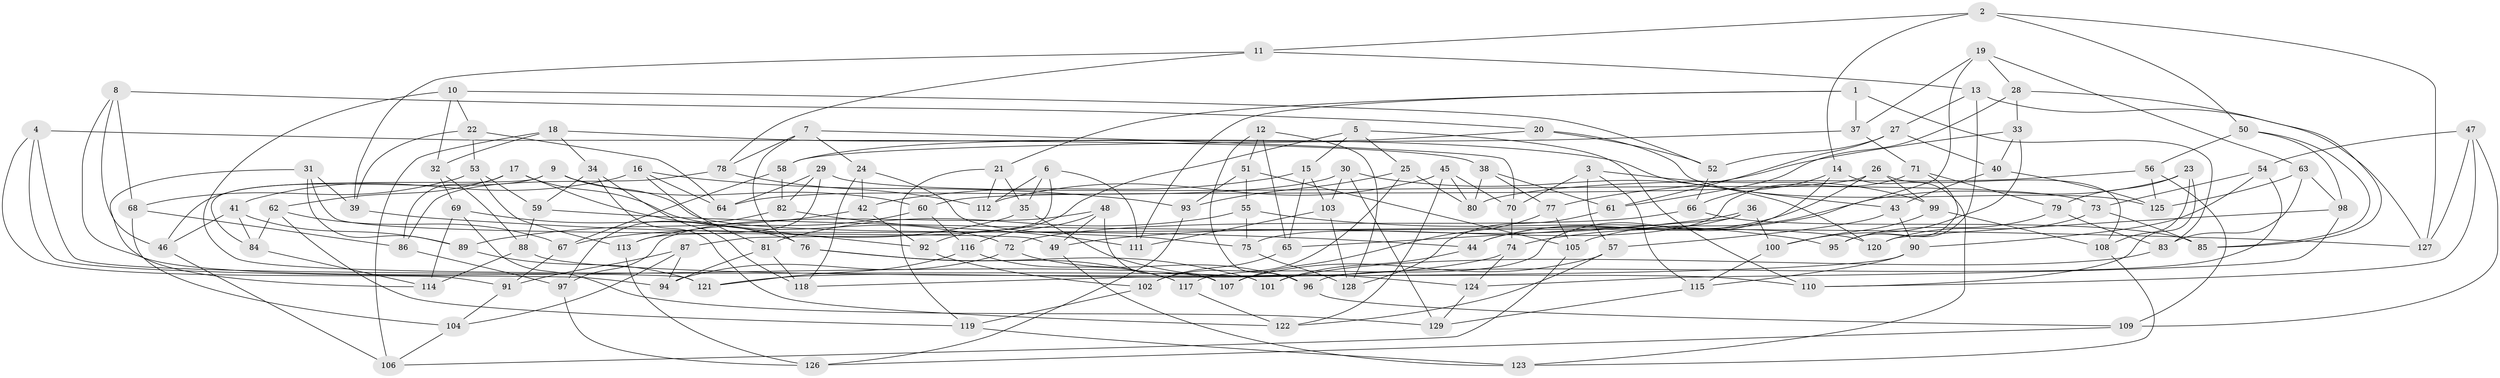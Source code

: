 // coarse degree distribution, {6: 0.5365853658536586, 4: 0.4146341463414634, 5: 0.036585365853658534, 3: 0.012195121951219513}
// Generated by graph-tools (version 1.1) at 2025/42/03/06/25 10:42:18]
// undirected, 129 vertices, 258 edges
graph export_dot {
graph [start="1"]
  node [color=gray90,style=filled];
  1;
  2;
  3;
  4;
  5;
  6;
  7;
  8;
  9;
  10;
  11;
  12;
  13;
  14;
  15;
  16;
  17;
  18;
  19;
  20;
  21;
  22;
  23;
  24;
  25;
  26;
  27;
  28;
  29;
  30;
  31;
  32;
  33;
  34;
  35;
  36;
  37;
  38;
  39;
  40;
  41;
  42;
  43;
  44;
  45;
  46;
  47;
  48;
  49;
  50;
  51;
  52;
  53;
  54;
  55;
  56;
  57;
  58;
  59;
  60;
  61;
  62;
  63;
  64;
  65;
  66;
  67;
  68;
  69;
  70;
  71;
  72;
  73;
  74;
  75;
  76;
  77;
  78;
  79;
  80;
  81;
  82;
  83;
  84;
  85;
  86;
  87;
  88;
  89;
  90;
  91;
  92;
  93;
  94;
  95;
  96;
  97;
  98;
  99;
  100;
  101;
  102;
  103;
  104;
  105;
  106;
  107;
  108;
  109;
  110;
  111;
  112;
  113;
  114;
  115;
  116;
  117;
  118;
  119;
  120;
  121;
  122;
  123;
  124;
  125;
  126;
  127;
  128;
  129;
  1 -- 21;
  1 -- 83;
  1 -- 37;
  1 -- 111;
  2 -- 50;
  2 -- 11;
  2 -- 127;
  2 -- 14;
  3 -- 70;
  3 -- 99;
  3 -- 57;
  3 -- 115;
  4 -- 94;
  4 -- 121;
  4 -- 91;
  4 -- 38;
  5 -- 25;
  5 -- 92;
  5 -- 110;
  5 -- 15;
  6 -- 111;
  6 -- 35;
  6 -- 112;
  6 -- 87;
  7 -- 70;
  7 -- 78;
  7 -- 24;
  7 -- 76;
  8 -- 68;
  8 -- 20;
  8 -- 46;
  8 -- 107;
  9 -- 60;
  9 -- 84;
  9 -- 120;
  9 -- 46;
  10 -- 52;
  10 -- 32;
  10 -- 101;
  10 -- 22;
  11 -- 39;
  11 -- 78;
  11 -- 13;
  12 -- 96;
  12 -- 65;
  12 -- 51;
  12 -- 128;
  13 -- 95;
  13 -- 127;
  13 -- 27;
  14 -- 123;
  14 -- 66;
  14 -- 117;
  15 -- 65;
  15 -- 42;
  15 -- 103;
  16 -- 41;
  16 -- 93;
  16 -- 81;
  16 -- 64;
  17 -- 62;
  17 -- 92;
  17 -- 86;
  17 -- 72;
  18 -- 43;
  18 -- 32;
  18 -- 106;
  18 -- 34;
  19 -- 37;
  19 -- 28;
  19 -- 63;
  19 -- 105;
  20 -- 125;
  20 -- 52;
  20 -- 58;
  21 -- 35;
  21 -- 112;
  21 -- 119;
  22 -- 53;
  22 -- 64;
  22 -- 39;
  23 -- 74;
  23 -- 79;
  23 -- 108;
  23 -- 110;
  24 -- 118;
  24 -- 75;
  24 -- 42;
  25 -- 80;
  25 -- 102;
  25 -- 93;
  26 -- 108;
  26 -- 60;
  26 -- 99;
  26 -- 44;
  27 -- 40;
  27 -- 61;
  27 -- 52;
  28 -- 33;
  28 -- 85;
  28 -- 61;
  29 -- 64;
  29 -- 113;
  29 -- 73;
  29 -- 82;
  30 -- 103;
  30 -- 129;
  30 -- 120;
  30 -- 64;
  31 -- 89;
  31 -- 39;
  31 -- 49;
  31 -- 114;
  32 -- 88;
  32 -- 69;
  33 -- 100;
  33 -- 40;
  33 -- 77;
  34 -- 118;
  34 -- 122;
  34 -- 59;
  35 -- 124;
  35 -- 67;
  36 -- 44;
  36 -- 49;
  36 -- 100;
  36 -- 65;
  37 -- 71;
  37 -- 58;
  38 -- 80;
  38 -- 61;
  38 -- 77;
  39 -- 44;
  40 -- 125;
  40 -- 43;
  41 -- 84;
  41 -- 46;
  41 -- 89;
  42 -- 89;
  42 -- 92;
  43 -- 90;
  43 -- 57;
  44 -- 101;
  45 -- 70;
  45 -- 112;
  45 -- 122;
  45 -- 80;
  46 -- 106;
  47 -- 54;
  47 -- 127;
  47 -- 109;
  47 -- 110;
  48 -- 49;
  48 -- 97;
  48 -- 107;
  48 -- 116;
  49 -- 123;
  50 -- 56;
  50 -- 85;
  50 -- 98;
  51 -- 105;
  51 -- 55;
  51 -- 93;
  52 -- 66;
  53 -- 68;
  53 -- 59;
  53 -- 113;
  54 -- 73;
  54 -- 90;
  54 -- 96;
  55 -- 95;
  55 -- 75;
  55 -- 81;
  56 -- 109;
  56 -- 80;
  56 -- 125;
  57 -- 107;
  57 -- 122;
  58 -- 82;
  58 -- 67;
  59 -- 88;
  59 -- 127;
  60 -- 116;
  60 -- 113;
  61 -- 128;
  62 -- 84;
  62 -- 67;
  62 -- 119;
  63 -- 125;
  63 -- 83;
  63 -- 98;
  65 -- 102;
  66 -- 85;
  66 -- 72;
  67 -- 91;
  68 -- 86;
  68 -- 104;
  69 -- 76;
  69 -- 114;
  69 -- 129;
  70 -- 74;
  71 -- 95;
  71 -- 75;
  71 -- 79;
  72 -- 96;
  72 -- 94;
  73 -- 85;
  73 -- 120;
  74 -- 121;
  74 -- 124;
  75 -- 128;
  76 -- 117;
  76 -- 101;
  77 -- 105;
  77 -- 107;
  78 -- 86;
  78 -- 112;
  79 -- 95;
  79 -- 83;
  81 -- 94;
  81 -- 118;
  82 -- 111;
  82 -- 97;
  83 -- 101;
  84 -- 114;
  86 -- 97;
  87 -- 91;
  87 -- 104;
  87 -- 94;
  88 -- 110;
  88 -- 114;
  89 -- 121;
  90 -- 118;
  90 -- 115;
  91 -- 104;
  92 -- 102;
  93 -- 126;
  96 -- 109;
  97 -- 126;
  98 -- 120;
  98 -- 124;
  99 -- 108;
  99 -- 100;
  100 -- 115;
  102 -- 119;
  103 -- 111;
  103 -- 128;
  104 -- 106;
  105 -- 106;
  108 -- 123;
  109 -- 126;
  113 -- 126;
  115 -- 129;
  116 -- 121;
  116 -- 117;
  117 -- 122;
  119 -- 123;
  124 -- 129;
}
